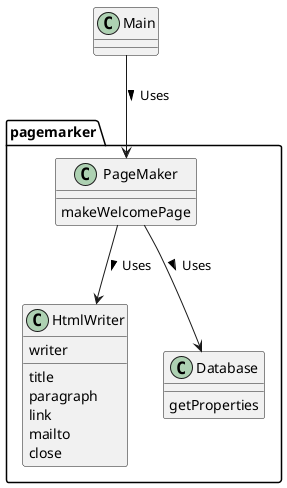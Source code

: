 @startuml

package pagemarker {
    class PageMaker {
        {method} makeWelcomePage
    }

    class HtmlWriter {
        writer
        {method} title
        {method} paragraph
        {method} link
        {method} mailto
        {method} close
    }

    class Database {
        {method} getProperties
    }
}

class Main {
}

Main --> PageMaker : Uses >
PageMaker --> HtmlWriter : Uses >
PageMaker --> Database : Uses >
@enduml
